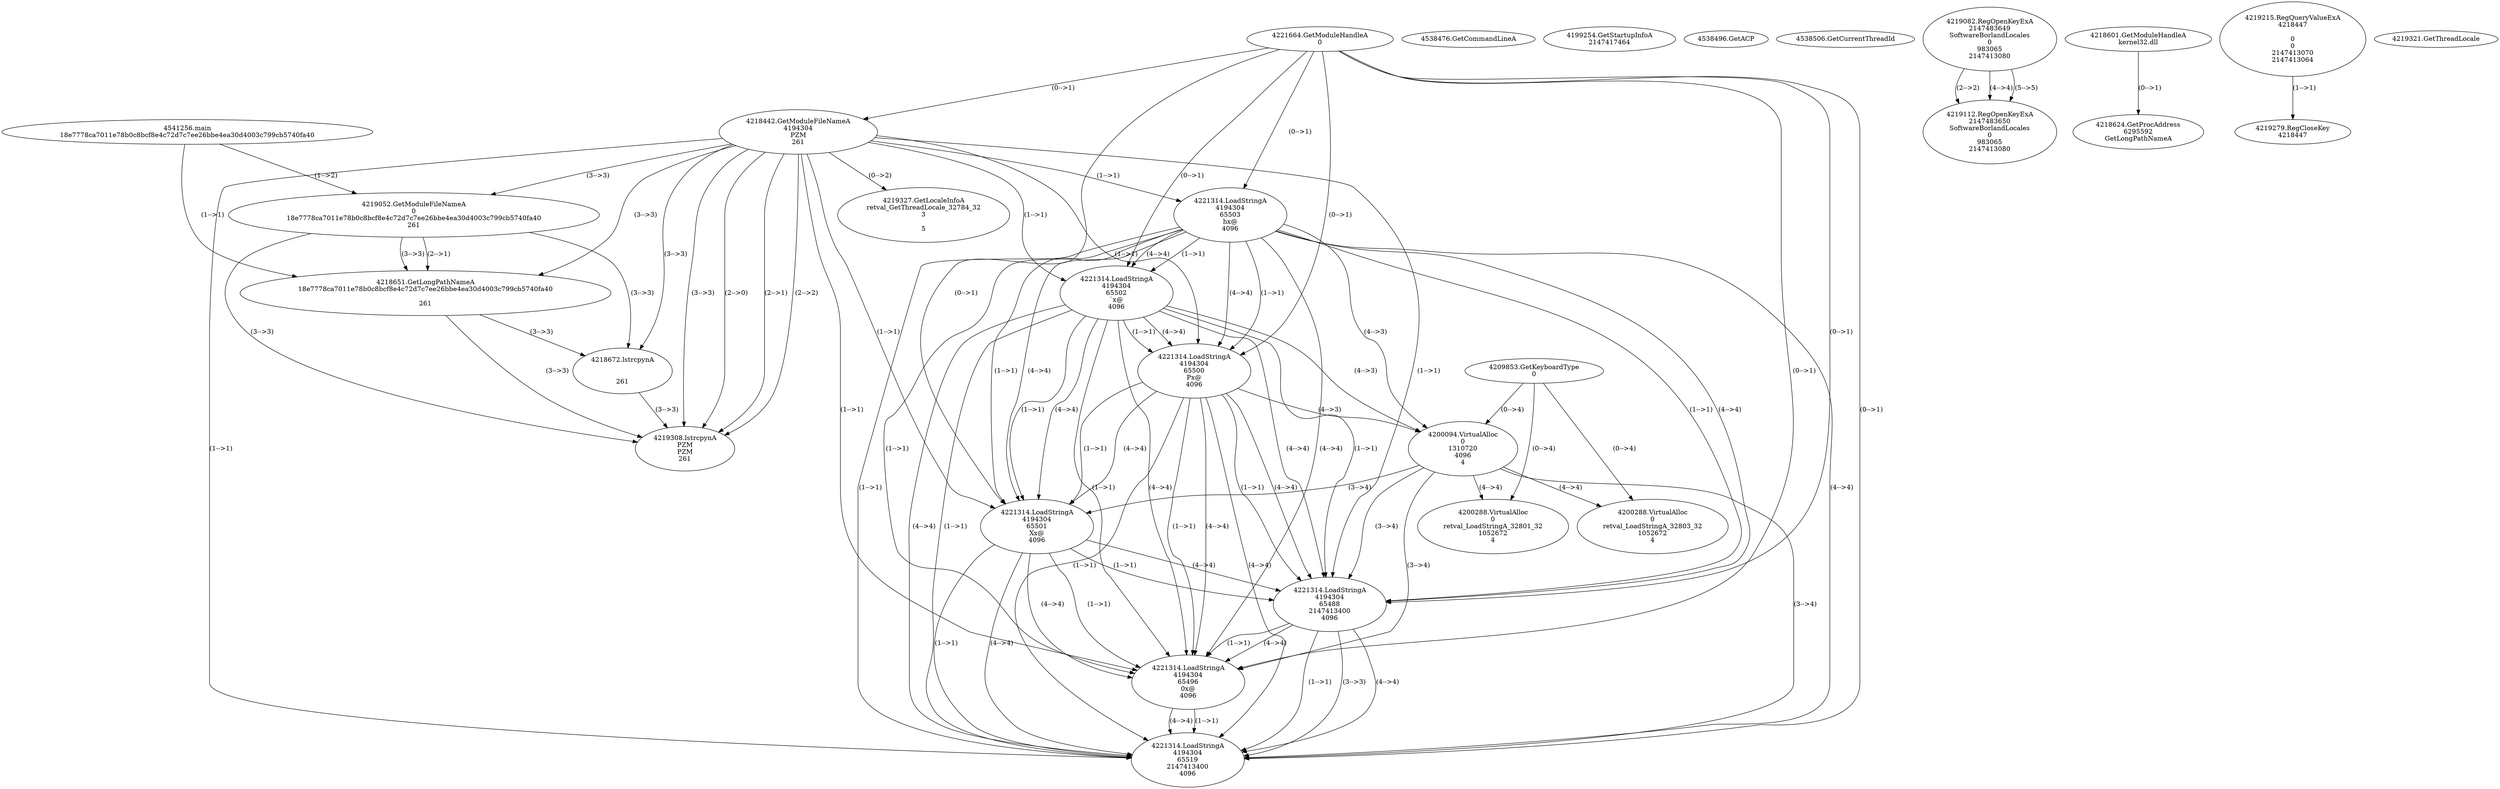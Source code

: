 // Global SCDG with merge call
digraph {
	0 [label="4541256.main
18e7778ca7011e78b0c8bcf8e4c72d7c7ee26bbe4ea30d4003c799cb5740fa40"]
	1 [label="4221664.GetModuleHandleA
0"]
	2 [label="4209853.GetKeyboardType
0"]
	3 [label="4538476.GetCommandLineA
"]
	4 [label="4199254.GetStartupInfoA
2147417464"]
	5 [label="4538496.GetACP
"]
	6 [label="4538506.GetCurrentThreadId
"]
	7 [label="4218442.GetModuleFileNameA
4194304
PZM
261"]
	1 -> 7 [label="(0-->1)"]
	8 [label="4219052.GetModuleFileNameA
0
18e7778ca7011e78b0c8bcf8e4c72d7c7ee26bbe4ea30d4003c799cb5740fa40
261"]
	0 -> 8 [label="(1-->2)"]
	7 -> 8 [label="(3-->3)"]
	9 [label="4219082.RegOpenKeyExA
2147483649
Software\Borland\Locales
0
983065
2147413080"]
	10 [label="4219112.RegOpenKeyExA
2147483650
Software\Borland\Locales
0
983065
2147413080"]
	9 -> 10 [label="(2-->2)"]
	9 -> 10 [label="(4-->4)"]
	9 -> 10 [label="(5-->5)"]
	11 [label="4218601.GetModuleHandleA
kernel32.dll"]
	12 [label="4218624.GetProcAddress
6295592
GetLongPathNameA"]
	11 -> 12 [label="(0-->1)"]
	13 [label="4218651.GetLongPathNameA
18e7778ca7011e78b0c8bcf8e4c72d7c7ee26bbe4ea30d4003c799cb5740fa40

261"]
	0 -> 13 [label="(1-->1)"]
	8 -> 13 [label="(2-->1)"]
	7 -> 13 [label="(3-->3)"]
	8 -> 13 [label="(3-->3)"]
	14 [label="4218672.lstrcpynA


261"]
	7 -> 14 [label="(3-->3)"]
	8 -> 14 [label="(3-->3)"]
	13 -> 14 [label="(3-->3)"]
	15 [label="4219215.RegQueryValueExA
4218447

0
0
2147413070
2147413064"]
	16 [label="4219279.RegCloseKey
4218447"]
	15 -> 16 [label="(1-->1)"]
	17 [label="4219308.lstrcpynA
PZM
PZM
261"]
	7 -> 17 [label="(2-->1)"]
	7 -> 17 [label="(2-->2)"]
	7 -> 17 [label="(3-->3)"]
	8 -> 17 [label="(3-->3)"]
	13 -> 17 [label="(3-->3)"]
	14 -> 17 [label="(3-->3)"]
	7 -> 17 [label="(2-->0)"]
	18 [label="4219321.GetThreadLocale
"]
	19 [label="4219327.GetLocaleInfoA
retval_GetThreadLocale_32784_32
3

5"]
	7 -> 19 [label="(0-->2)"]
	20 [label="4221314.LoadStringA
4194304
65503
hx@
4096"]
	1 -> 20 [label="(0-->1)"]
	7 -> 20 [label="(1-->1)"]
	21 [label="4221314.LoadStringA
4194304
65502
`x@
4096"]
	1 -> 21 [label="(0-->1)"]
	7 -> 21 [label="(1-->1)"]
	20 -> 21 [label="(1-->1)"]
	20 -> 21 [label="(4-->4)"]
	22 [label="4221314.LoadStringA
4194304
65500
Px@
4096"]
	1 -> 22 [label="(0-->1)"]
	7 -> 22 [label="(1-->1)"]
	20 -> 22 [label="(1-->1)"]
	21 -> 22 [label="(1-->1)"]
	20 -> 22 [label="(4-->4)"]
	21 -> 22 [label="(4-->4)"]
	23 [label="4200094.VirtualAlloc
0
1310720
4096
4"]
	20 -> 23 [label="(4-->3)"]
	21 -> 23 [label="(4-->3)"]
	22 -> 23 [label="(4-->3)"]
	2 -> 23 [label="(0-->4)"]
	24 [label="4221314.LoadStringA
4194304
65501
Xx@
4096"]
	1 -> 24 [label="(0-->1)"]
	7 -> 24 [label="(1-->1)"]
	20 -> 24 [label="(1-->1)"]
	21 -> 24 [label="(1-->1)"]
	22 -> 24 [label="(1-->1)"]
	20 -> 24 [label="(4-->4)"]
	21 -> 24 [label="(4-->4)"]
	22 -> 24 [label="(4-->4)"]
	23 -> 24 [label="(3-->4)"]
	25 [label="4221314.LoadStringA
4194304
65488
2147413400
4096"]
	1 -> 25 [label="(0-->1)"]
	7 -> 25 [label="(1-->1)"]
	20 -> 25 [label="(1-->1)"]
	21 -> 25 [label="(1-->1)"]
	22 -> 25 [label="(1-->1)"]
	24 -> 25 [label="(1-->1)"]
	20 -> 25 [label="(4-->4)"]
	21 -> 25 [label="(4-->4)"]
	22 -> 25 [label="(4-->4)"]
	23 -> 25 [label="(3-->4)"]
	24 -> 25 [label="(4-->4)"]
	26 [label="4221314.LoadStringA
4194304
65496
0x@
4096"]
	1 -> 26 [label="(0-->1)"]
	7 -> 26 [label="(1-->1)"]
	20 -> 26 [label="(1-->1)"]
	21 -> 26 [label="(1-->1)"]
	22 -> 26 [label="(1-->1)"]
	24 -> 26 [label="(1-->1)"]
	25 -> 26 [label="(1-->1)"]
	20 -> 26 [label="(4-->4)"]
	21 -> 26 [label="(4-->4)"]
	22 -> 26 [label="(4-->4)"]
	23 -> 26 [label="(3-->4)"]
	24 -> 26 [label="(4-->4)"]
	25 -> 26 [label="(4-->4)"]
	27 [label="4200288.VirtualAlloc
0
retval_LoadStringA_32801_32
1052672
4"]
	2 -> 27 [label="(0-->4)"]
	23 -> 27 [label="(4-->4)"]
	28 [label="4221314.LoadStringA
4194304
65519
2147413400
4096"]
	1 -> 28 [label="(0-->1)"]
	7 -> 28 [label="(1-->1)"]
	20 -> 28 [label="(1-->1)"]
	21 -> 28 [label="(1-->1)"]
	22 -> 28 [label="(1-->1)"]
	24 -> 28 [label="(1-->1)"]
	25 -> 28 [label="(1-->1)"]
	26 -> 28 [label="(1-->1)"]
	25 -> 28 [label="(3-->3)"]
	20 -> 28 [label="(4-->4)"]
	21 -> 28 [label="(4-->4)"]
	22 -> 28 [label="(4-->4)"]
	23 -> 28 [label="(3-->4)"]
	24 -> 28 [label="(4-->4)"]
	25 -> 28 [label="(4-->4)"]
	26 -> 28 [label="(4-->4)"]
	29 [label="4200288.VirtualAlloc
0
retval_LoadStringA_32803_32
1052672
4"]
	2 -> 29 [label="(0-->4)"]
	23 -> 29 [label="(4-->4)"]
}
